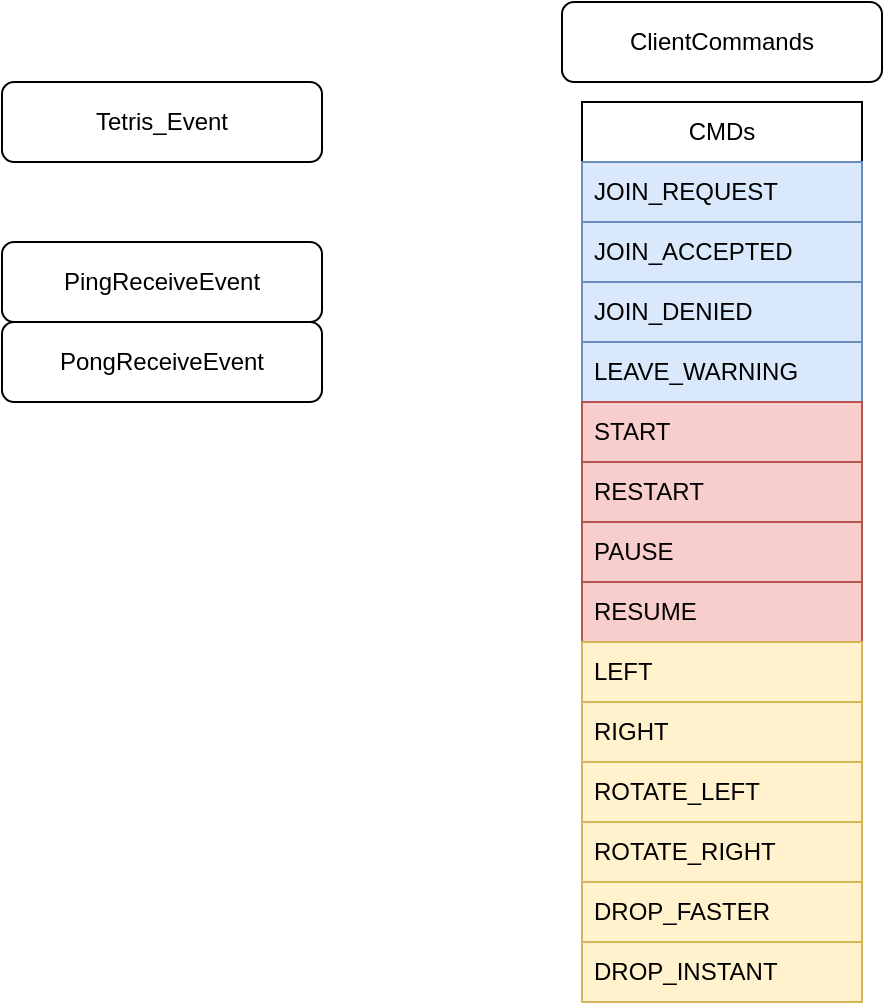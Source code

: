 <mxfile version="24.7.16">
  <diagram name="Página-1" id="6nGWgGisNer4Vro3ASVM">
    <mxGraphModel dx="1195" dy="643" grid="1" gridSize="10" guides="1" tooltips="1" connect="1" arrows="1" fold="1" page="1" pageScale="1" pageWidth="827" pageHeight="1169" math="0" shadow="0">
      <root>
        <mxCell id="0" />
        <mxCell id="1" parent="0" />
        <mxCell id="IxJ_8HF0SFq-y1TdfAQa-3" value="Tetris_Event" style="rounded=1;whiteSpace=wrap;html=1;" vertex="1" parent="1">
          <mxGeometry x="40" y="280" width="160" height="40" as="geometry" />
        </mxCell>
        <mxCell id="IxJ_8HF0SFq-y1TdfAQa-7" value="ClientCommands" style="rounded=1;whiteSpace=wrap;html=1;" vertex="1" parent="1">
          <mxGeometry x="320" y="240" width="160" height="40" as="geometry" />
        </mxCell>
        <mxCell id="IxJ_8HF0SFq-y1TdfAQa-9" value="PingReceiveEvent" style="rounded=1;whiteSpace=wrap;html=1;" vertex="1" parent="1">
          <mxGeometry x="40" y="360" width="160" height="40" as="geometry" />
        </mxCell>
        <mxCell id="IxJ_8HF0SFq-y1TdfAQa-10" value="PongReceiveEvent" style="rounded=1;whiteSpace=wrap;html=1;" vertex="1" parent="1">
          <mxGeometry x="40" y="400" width="160" height="40" as="geometry" />
        </mxCell>
        <mxCell id="IxJ_8HF0SFq-y1TdfAQa-12" value="CMDs" style="swimlane;fontStyle=0;childLayout=stackLayout;horizontal=1;startSize=30;horizontalStack=0;resizeParent=1;resizeParentMax=0;resizeLast=0;collapsible=1;marginBottom=0;whiteSpace=wrap;html=1;" vertex="1" parent="1">
          <mxGeometry x="330" y="290" width="140" height="450" as="geometry" />
        </mxCell>
        <mxCell id="IxJ_8HF0SFq-y1TdfAQa-23" value="JOIN_REQUEST" style="text;strokeColor=#6c8ebf;fillColor=#dae8fc;align=left;verticalAlign=middle;spacingLeft=4;spacingRight=4;overflow=hidden;points=[[0,0.5],[1,0.5]];portConstraint=eastwest;rotatable=0;whiteSpace=wrap;html=1;" vertex="1" parent="IxJ_8HF0SFq-y1TdfAQa-12">
          <mxGeometry y="30" width="140" height="30" as="geometry" />
        </mxCell>
        <mxCell id="IxJ_8HF0SFq-y1TdfAQa-26" value="JOIN_ACCEPTED" style="text;strokeColor=#6c8ebf;fillColor=#dae8fc;align=left;verticalAlign=middle;spacingLeft=4;spacingRight=4;overflow=hidden;points=[[0,0.5],[1,0.5]];portConstraint=eastwest;rotatable=0;whiteSpace=wrap;html=1;" vertex="1" parent="IxJ_8HF0SFq-y1TdfAQa-12">
          <mxGeometry y="60" width="140" height="30" as="geometry" />
        </mxCell>
        <mxCell id="IxJ_8HF0SFq-y1TdfAQa-25" value="JOIN_DENIED" style="text;strokeColor=#6c8ebf;fillColor=#dae8fc;align=left;verticalAlign=middle;spacingLeft=4;spacingRight=4;overflow=hidden;points=[[0,0.5],[1,0.5]];portConstraint=eastwest;rotatable=0;whiteSpace=wrap;html=1;" vertex="1" parent="IxJ_8HF0SFq-y1TdfAQa-12">
          <mxGeometry y="90" width="140" height="30" as="geometry" />
        </mxCell>
        <mxCell id="IxJ_8HF0SFq-y1TdfAQa-24" value="LEAVE_WARNING" style="text;strokeColor=#6c8ebf;fillColor=#dae8fc;align=left;verticalAlign=middle;spacingLeft=4;spacingRight=4;overflow=hidden;points=[[0,0.5],[1,0.5]];portConstraint=eastwest;rotatable=0;whiteSpace=wrap;html=1;" vertex="1" parent="IxJ_8HF0SFq-y1TdfAQa-12">
          <mxGeometry y="120" width="140" height="30" as="geometry" />
        </mxCell>
        <mxCell id="IxJ_8HF0SFq-y1TdfAQa-19" value="START" style="text;strokeColor=#b85450;fillColor=#f8cecc;align=left;verticalAlign=middle;spacingLeft=4;spacingRight=4;overflow=hidden;points=[[0,0.5],[1,0.5]];portConstraint=eastwest;rotatable=0;whiteSpace=wrap;html=1;" vertex="1" parent="IxJ_8HF0SFq-y1TdfAQa-12">
          <mxGeometry y="150" width="140" height="30" as="geometry" />
        </mxCell>
        <mxCell id="IxJ_8HF0SFq-y1TdfAQa-20" value="RESTART" style="text;strokeColor=#b85450;fillColor=#f8cecc;align=left;verticalAlign=middle;spacingLeft=4;spacingRight=4;overflow=hidden;points=[[0,0.5],[1,0.5]];portConstraint=eastwest;rotatable=0;whiteSpace=wrap;html=1;" vertex="1" parent="IxJ_8HF0SFq-y1TdfAQa-12">
          <mxGeometry y="180" width="140" height="30" as="geometry" />
        </mxCell>
        <mxCell id="IxJ_8HF0SFq-y1TdfAQa-21" value="PAUSE" style="text;strokeColor=#b85450;fillColor=#f8cecc;align=left;verticalAlign=middle;spacingLeft=4;spacingRight=4;overflow=hidden;points=[[0,0.5],[1,0.5]];portConstraint=eastwest;rotatable=0;whiteSpace=wrap;html=1;" vertex="1" parent="IxJ_8HF0SFq-y1TdfAQa-12">
          <mxGeometry y="210" width="140" height="30" as="geometry" />
        </mxCell>
        <mxCell id="IxJ_8HF0SFq-y1TdfAQa-22" value="RESUME" style="text;strokeColor=#b85450;fillColor=#f8cecc;align=left;verticalAlign=middle;spacingLeft=4;spacingRight=4;overflow=hidden;points=[[0,0.5],[1,0.5]];portConstraint=eastwest;rotatable=0;whiteSpace=wrap;html=1;" vertex="1" parent="IxJ_8HF0SFq-y1TdfAQa-12">
          <mxGeometry y="240" width="140" height="30" as="geometry" />
        </mxCell>
        <mxCell id="IxJ_8HF0SFq-y1TdfAQa-13" value="LEFT" style="text;strokeColor=#d6b656;fillColor=#fff2cc;align=left;verticalAlign=middle;spacingLeft=4;spacingRight=4;overflow=hidden;points=[[0,0.5],[1,0.5]];portConstraint=eastwest;rotatable=0;whiteSpace=wrap;html=1;" vertex="1" parent="IxJ_8HF0SFq-y1TdfAQa-12">
          <mxGeometry y="270" width="140" height="30" as="geometry" />
        </mxCell>
        <mxCell id="IxJ_8HF0SFq-y1TdfAQa-14" value="RIGHT" style="text;strokeColor=#d6b656;fillColor=#fff2cc;align=left;verticalAlign=middle;spacingLeft=4;spacingRight=4;overflow=hidden;points=[[0,0.5],[1,0.5]];portConstraint=eastwest;rotatable=0;whiteSpace=wrap;html=1;" vertex="1" parent="IxJ_8HF0SFq-y1TdfAQa-12">
          <mxGeometry y="300" width="140" height="30" as="geometry" />
        </mxCell>
        <mxCell id="IxJ_8HF0SFq-y1TdfAQa-15" value="ROTATE_LEFT" style="text;strokeColor=#d6b656;fillColor=#fff2cc;align=left;verticalAlign=middle;spacingLeft=4;spacingRight=4;overflow=hidden;points=[[0,0.5],[1,0.5]];portConstraint=eastwest;rotatable=0;whiteSpace=wrap;html=1;" vertex="1" parent="IxJ_8HF0SFq-y1TdfAQa-12">
          <mxGeometry y="330" width="140" height="30" as="geometry" />
        </mxCell>
        <mxCell id="IxJ_8HF0SFq-y1TdfAQa-16" value="ROTATE_RIGHT" style="text;strokeColor=#d6b656;fillColor=#fff2cc;align=left;verticalAlign=middle;spacingLeft=4;spacingRight=4;overflow=hidden;points=[[0,0.5],[1,0.5]];portConstraint=eastwest;rotatable=0;whiteSpace=wrap;html=1;" vertex="1" parent="IxJ_8HF0SFq-y1TdfAQa-12">
          <mxGeometry y="360" width="140" height="30" as="geometry" />
        </mxCell>
        <mxCell id="IxJ_8HF0SFq-y1TdfAQa-17" value="DROP_FASTER" style="text;strokeColor=#d6b656;fillColor=#fff2cc;align=left;verticalAlign=middle;spacingLeft=4;spacingRight=4;overflow=hidden;points=[[0,0.5],[1,0.5]];portConstraint=eastwest;rotatable=0;whiteSpace=wrap;html=1;" vertex="1" parent="IxJ_8HF0SFq-y1TdfAQa-12">
          <mxGeometry y="390" width="140" height="30" as="geometry" />
        </mxCell>
        <mxCell id="IxJ_8HF0SFq-y1TdfAQa-18" value="DROP_INSTANT" style="text;strokeColor=#d6b656;fillColor=#fff2cc;align=left;verticalAlign=middle;spacingLeft=4;spacingRight=4;overflow=hidden;points=[[0,0.5],[1,0.5]];portConstraint=eastwest;rotatable=0;whiteSpace=wrap;html=1;" vertex="1" parent="IxJ_8HF0SFq-y1TdfAQa-12">
          <mxGeometry y="420" width="140" height="30" as="geometry" />
        </mxCell>
      </root>
    </mxGraphModel>
  </diagram>
</mxfile>
